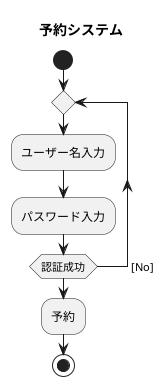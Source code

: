 @startuml 
title 予約システム
start
repeat
:ユーザー名入力;
:パスワード入力;
repeat while (認証成功) -> [No]
:予約;
stop
@enduml